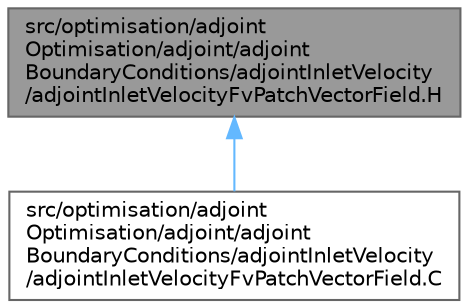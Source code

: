 digraph "src/optimisation/adjointOptimisation/adjoint/adjointBoundaryConditions/adjointInletVelocity/adjointInletVelocityFvPatchVectorField.H"
{
 // LATEX_PDF_SIZE
  bgcolor="transparent";
  edge [fontname=Helvetica,fontsize=10,labelfontname=Helvetica,labelfontsize=10];
  node [fontname=Helvetica,fontsize=10,shape=box,height=0.2,width=0.4];
  Node1 [id="Node000001",label="src/optimisation/adjoint\lOptimisation/adjoint/adjoint\lBoundaryConditions/adjointInletVelocity\l/adjointInletVelocityFvPatchVectorField.H",height=0.2,width=0.4,color="gray40", fillcolor="grey60", style="filled", fontcolor="black",tooltip=" "];
  Node1 -> Node2 [id="edge1_Node000001_Node000002",dir="back",color="steelblue1",style="solid",tooltip=" "];
  Node2 [id="Node000002",label="src/optimisation/adjoint\lOptimisation/adjoint/adjoint\lBoundaryConditions/adjointInletVelocity\l/adjointInletVelocityFvPatchVectorField.C",height=0.2,width=0.4,color="grey40", fillcolor="white", style="filled",URL="$adjointInletVelocityFvPatchVectorField_8C.html",tooltip=" "];
}
